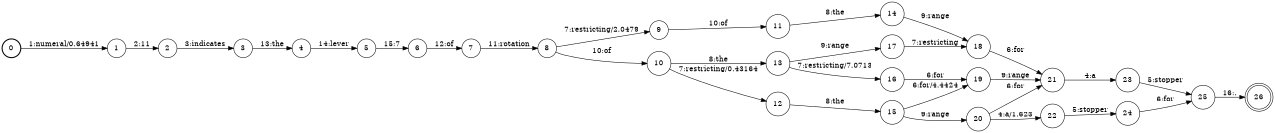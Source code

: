 digraph FST {
rankdir = LR;
size = "8.5,11";
label = "";
center = 1;
orientation = Portrait;
ranksep = "0.4";
nodesep = "0.25";
0 [label = "0", shape = circle, style = bold, fontsize = 14]
	0 -> 1 [label = "1:numeral/0.64941", fontsize = 14];
1 [label = "1", shape = circle, style = solid, fontsize = 14]
	1 -> 2 [label = "2:11", fontsize = 14];
2 [label = "2", shape = circle, style = solid, fontsize = 14]
	2 -> 3 [label = "3:indicates", fontsize = 14];
3 [label = "3", shape = circle, style = solid, fontsize = 14]
	3 -> 4 [label = "13:the", fontsize = 14];
4 [label = "4", shape = circle, style = solid, fontsize = 14]
	4 -> 5 [label = "14:lever", fontsize = 14];
5 [label = "5", shape = circle, style = solid, fontsize = 14]
	5 -> 6 [label = "15:7", fontsize = 14];
6 [label = "6", shape = circle, style = solid, fontsize = 14]
	6 -> 7 [label = "12:of", fontsize = 14];
7 [label = "7", shape = circle, style = solid, fontsize = 14]
	7 -> 8 [label = "11:rotation", fontsize = 14];
8 [label = "8", shape = circle, style = solid, fontsize = 14]
	8 -> 9 [label = "7:restricting/2.0479", fontsize = 14];
	8 -> 10 [label = "10:of", fontsize = 14];
9 [label = "9", shape = circle, style = solid, fontsize = 14]
	9 -> 11 [label = "10:of", fontsize = 14];
10 [label = "10", shape = circle, style = solid, fontsize = 14]
	10 -> 12 [label = "7:restricting/0.43164", fontsize = 14];
	10 -> 13 [label = "8:the", fontsize = 14];
11 [label = "11", shape = circle, style = solid, fontsize = 14]
	11 -> 14 [label = "8:the", fontsize = 14];
12 [label = "12", shape = circle, style = solid, fontsize = 14]
	12 -> 15 [label = "8:the", fontsize = 14];
13 [label = "13", shape = circle, style = solid, fontsize = 14]
	13 -> 16 [label = "7:restricting/7.0713", fontsize = 14];
	13 -> 17 [label = "9:range", fontsize = 14];
14 [label = "14", shape = circle, style = solid, fontsize = 14]
	14 -> 18 [label = "9:range", fontsize = 14];
15 [label = "15", shape = circle, style = solid, fontsize = 14]
	15 -> 19 [label = "6:for/4.4424", fontsize = 14];
	15 -> 20 [label = "9:range", fontsize = 14];
16 [label = "16", shape = circle, style = solid, fontsize = 14]
	16 -> 19 [label = "6:for", fontsize = 14];
17 [label = "17", shape = circle, style = solid, fontsize = 14]
	17 -> 18 [label = "7:restricting", fontsize = 14];
18 [label = "18", shape = circle, style = solid, fontsize = 14]
	18 -> 21 [label = "6:for", fontsize = 14];
19 [label = "19", shape = circle, style = solid, fontsize = 14]
	19 -> 21 [label = "9:range", fontsize = 14];
20 [label = "20", shape = circle, style = solid, fontsize = 14]
	20 -> 22 [label = "4:a/1.623", fontsize = 14];
	20 -> 21 [label = "6:for", fontsize = 14];
21 [label = "21", shape = circle, style = solid, fontsize = 14]
	21 -> 23 [label = "4:a", fontsize = 14];
22 [label = "22", shape = circle, style = solid, fontsize = 14]
	22 -> 24 [label = "5:stopper", fontsize = 14];
23 [label = "23", shape = circle, style = solid, fontsize = 14]
	23 -> 25 [label = "5:stopper", fontsize = 14];
24 [label = "24", shape = circle, style = solid, fontsize = 14]
	24 -> 25 [label = "6:for", fontsize = 14];
25 [label = "25", shape = circle, style = solid, fontsize = 14]
	25 -> 26 [label = "16:.", fontsize = 14];
26 [label = "26", shape = doublecircle, style = solid, fontsize = 14]
}
